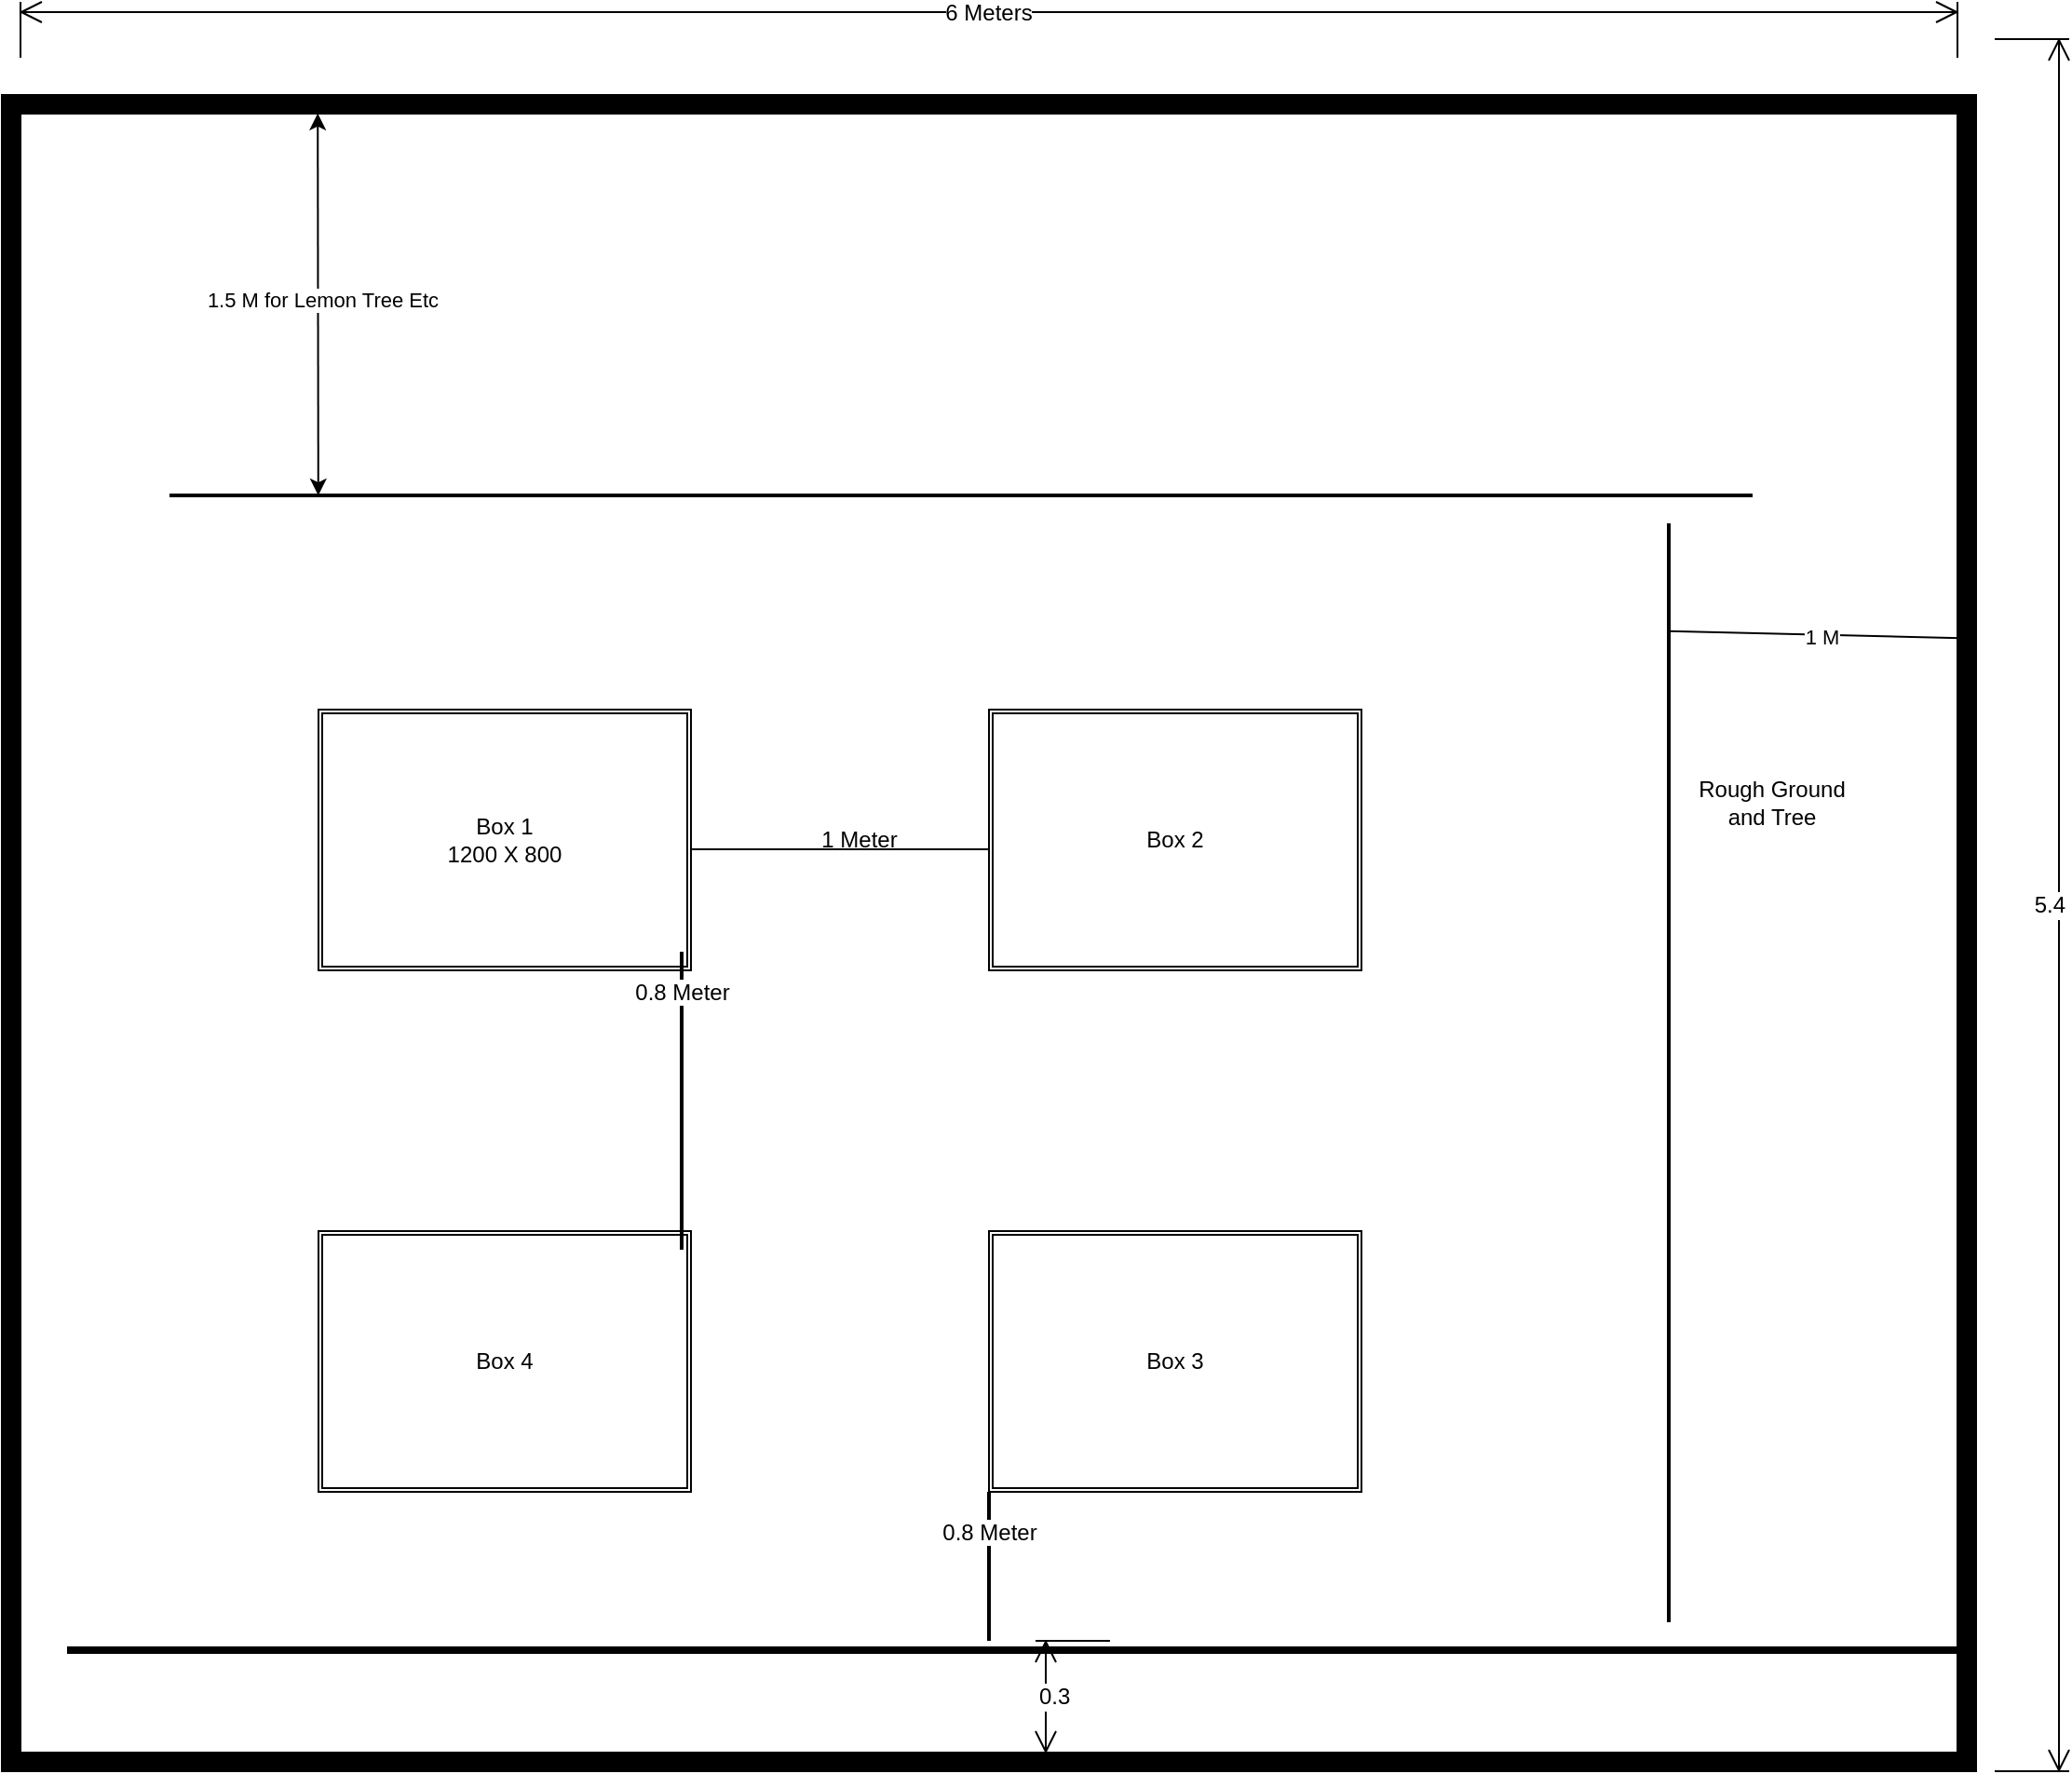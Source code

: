 <mxfile version="13.6.5" type="github">
  <diagram name="Page-1" id="38b20595-45e3-9b7f-d5ca-b57f44c5b66d">
    <mxGraphModel dx="1931" dy="997" grid="1" gridSize="10" guides="1" tooltips="1" connect="1" arrows="1" fold="1" page="1" pageScale="1" pageWidth="1169" pageHeight="827" background="#ffffff" math="0" shadow="0">
      <root>
        <mxCell id="0" />
        <mxCell id="1" parent="0" />
        <mxCell id="hN5Dp_MHmyaqK9XTyMVl-1" value="" style="verticalLabelPosition=bottom;html=1;verticalAlign=top;align=center;shape=mxgraph.floorplan.room;fillColor=#000000;" parent="1" vertex="1">
          <mxGeometry x="30" y="70" width="1060" height="900" as="geometry" />
        </mxCell>
        <mxCell id="hN5Dp_MHmyaqK9XTyMVl-4" value="" style="line;strokeWidth=4;html=1;perimeter=backbonePerimeter;points=[];outlineConnect=0;" parent="1" vertex="1">
          <mxGeometry x="65" y="900" width="1015" height="10" as="geometry" />
        </mxCell>
        <mxCell id="hN5Dp_MHmyaqK9XTyMVl-21" value="6 Meters&lt;br&gt;" style="shape=dimension;direction=west;whiteSpace=wrap;html=1;align=center;points=[];verticalAlign=top;spacingTop=-8;labelBackgroundColor=#ffffff" parent="1" vertex="1">
          <mxGeometry x="40" y="20" width="1040" height="30" as="geometry" />
        </mxCell>
        <mxCell id="hN5Dp_MHmyaqK9XTyMVl-24" value="5.4" style="shape=dimension;direction=north;whiteSpace=wrap;html=1;align=right;points=[];verticalAlign=middle;labelBackgroundColor=#ffffff" parent="1" vertex="1">
          <mxGeometry x="1100" y="40" width="40" height="930" as="geometry" />
        </mxCell>
        <mxCell id="hN5Dp_MHmyaqK9XTyMVl-25" value="0.3" style="shape=dimension;direction=south;whiteSpace=wrap;html=1;align=left;points=[];verticalAlign=middle;labelBackgroundColor=#ffffff" parent="1" vertex="1">
          <mxGeometry x="585" y="900" width="40" height="60" as="geometry" />
        </mxCell>
        <mxCell id="v9QVfu-xvExlx0HZBZCd-3" value="" style="line;strokeWidth=2;html=1;" vertex="1" parent="1">
          <mxGeometry x="120" y="280" width="850" height="10" as="geometry" />
        </mxCell>
        <mxCell id="v9QVfu-xvExlx0HZBZCd-5" value="" style="endArrow=classic;startArrow=classic;html=1;entryX=0.16;entryY=0.011;entryDx=0;entryDy=0;entryPerimeter=0;exitX=0.094;exitY=0.5;exitDx=0;exitDy=0;exitPerimeter=0;" edge="1" parent="1" source="v9QVfu-xvExlx0HZBZCd-3" target="hN5Dp_MHmyaqK9XTyMVl-1">
          <mxGeometry width="50" height="50" relative="1" as="geometry">
            <mxPoint x="200" y="210" as="sourcePoint" />
            <mxPoint x="250" y="160" as="targetPoint" />
          </mxGeometry>
        </mxCell>
        <mxCell id="v9QVfu-xvExlx0HZBZCd-6" value="1.5 M for Lemon Tree Etc&lt;br&gt;" style="edgeLabel;html=1;align=center;verticalAlign=middle;resizable=0;points=[];" vertex="1" connectable="0" parent="v9QVfu-xvExlx0HZBZCd-5">
          <mxGeometry x="0.024" y="-2" relative="1" as="geometry">
            <mxPoint as="offset" />
          </mxGeometry>
        </mxCell>
        <mxCell id="v9QVfu-xvExlx0HZBZCd-7" value="" style="endArrow=none;html=1;entryX=0.992;entryY=0.324;entryDx=0;entryDy=0;entryPerimeter=0;exitX=0.098;exitY=0.5;exitDx=0;exitDy=0;exitPerimeter=0;" edge="1" parent="1" source="v9QVfu-xvExlx0HZBZCd-9" target="hN5Dp_MHmyaqK9XTyMVl-1">
          <mxGeometry width="50" height="50" relative="1" as="geometry">
            <mxPoint x="975" y="350" as="sourcePoint" />
            <mxPoint x="1025" y="300" as="targetPoint" />
          </mxGeometry>
        </mxCell>
        <mxCell id="v9QVfu-xvExlx0HZBZCd-11" value="1 M&lt;br&gt;" style="edgeLabel;html=1;align=center;verticalAlign=middle;resizable=0;points=[];" vertex="1" connectable="0" parent="v9QVfu-xvExlx0HZBZCd-7">
          <mxGeometry x="0.048" y="-1" relative="1" as="geometry">
            <mxPoint as="offset" />
          </mxGeometry>
        </mxCell>
        <mxCell id="v9QVfu-xvExlx0HZBZCd-9" value="" style="line;strokeWidth=2;direction=south;html=1;" vertex="1" parent="1">
          <mxGeometry x="920" y="300" width="10" height="590" as="geometry" />
        </mxCell>
        <mxCell id="v9QVfu-xvExlx0HZBZCd-10" value="Rough Ground&lt;br&gt;and Tree&lt;br&gt;" style="text;html=1;align=center;verticalAlign=middle;resizable=0;points=[];autosize=1;" vertex="1" parent="1">
          <mxGeometry x="935" y="435" width="90" height="30" as="geometry" />
        </mxCell>
        <mxCell id="v9QVfu-xvExlx0HZBZCd-13" value="Box 1&lt;br&gt;1200 X 800&lt;br&gt;" style="shape=ext;double=1;rounded=0;whiteSpace=wrap;html=1;" vertex="1" parent="1">
          <mxGeometry x="200" y="400" width="200" height="140" as="geometry" />
        </mxCell>
        <mxCell id="v9QVfu-xvExlx0HZBZCd-14" value="Box 4" style="shape=ext;double=1;rounded=0;whiteSpace=wrap;html=1;" vertex="1" parent="1">
          <mxGeometry x="200" y="680" width="200" height="140" as="geometry" />
        </mxCell>
        <mxCell id="v9QVfu-xvExlx0HZBZCd-15" value="Box 3" style="shape=ext;double=1;rounded=0;whiteSpace=wrap;html=1;" vertex="1" parent="1">
          <mxGeometry x="560" y="680" width="200" height="140" as="geometry" />
        </mxCell>
        <mxCell id="v9QVfu-xvExlx0HZBZCd-16" value="Box 2" style="shape=ext;double=1;rounded=0;whiteSpace=wrap;html=1;" vertex="1" parent="1">
          <mxGeometry x="560" y="400" width="200" height="140" as="geometry" />
        </mxCell>
        <mxCell id="v9QVfu-xvExlx0HZBZCd-18" value="" style="shape=crossbar;whiteSpace=wrap;html=1;rounded=1;" vertex="1" parent="1">
          <mxGeometry x="400" y="465" width="160" height="20" as="geometry" />
        </mxCell>
        <mxCell id="v9QVfu-xvExlx0HZBZCd-19" value="1 Meter&lt;br&gt;" style="text;html=1;align=center;verticalAlign=middle;resizable=0;points=[];autosize=1;" vertex="1" parent="1">
          <mxGeometry x="460" y="460" width="60" height="20" as="geometry" />
        </mxCell>
        <mxCell id="v9QVfu-xvExlx0HZBZCd-20" value="0.8 Meter&lt;br&gt;" style="line;strokeWidth=2;direction=south;html=1;" vertex="1" parent="1">
          <mxGeometry x="390" y="530" width="10" height="160" as="geometry" />
        </mxCell>
        <mxCell id="v9QVfu-xvExlx0HZBZCd-21" value="0.8 Meter&lt;br&gt;" style="line;strokeWidth=2;direction=south;html=1;" vertex="1" parent="1">
          <mxGeometry x="555" y="820" width="10" height="80" as="geometry" />
        </mxCell>
      </root>
    </mxGraphModel>
  </diagram>
</mxfile>
